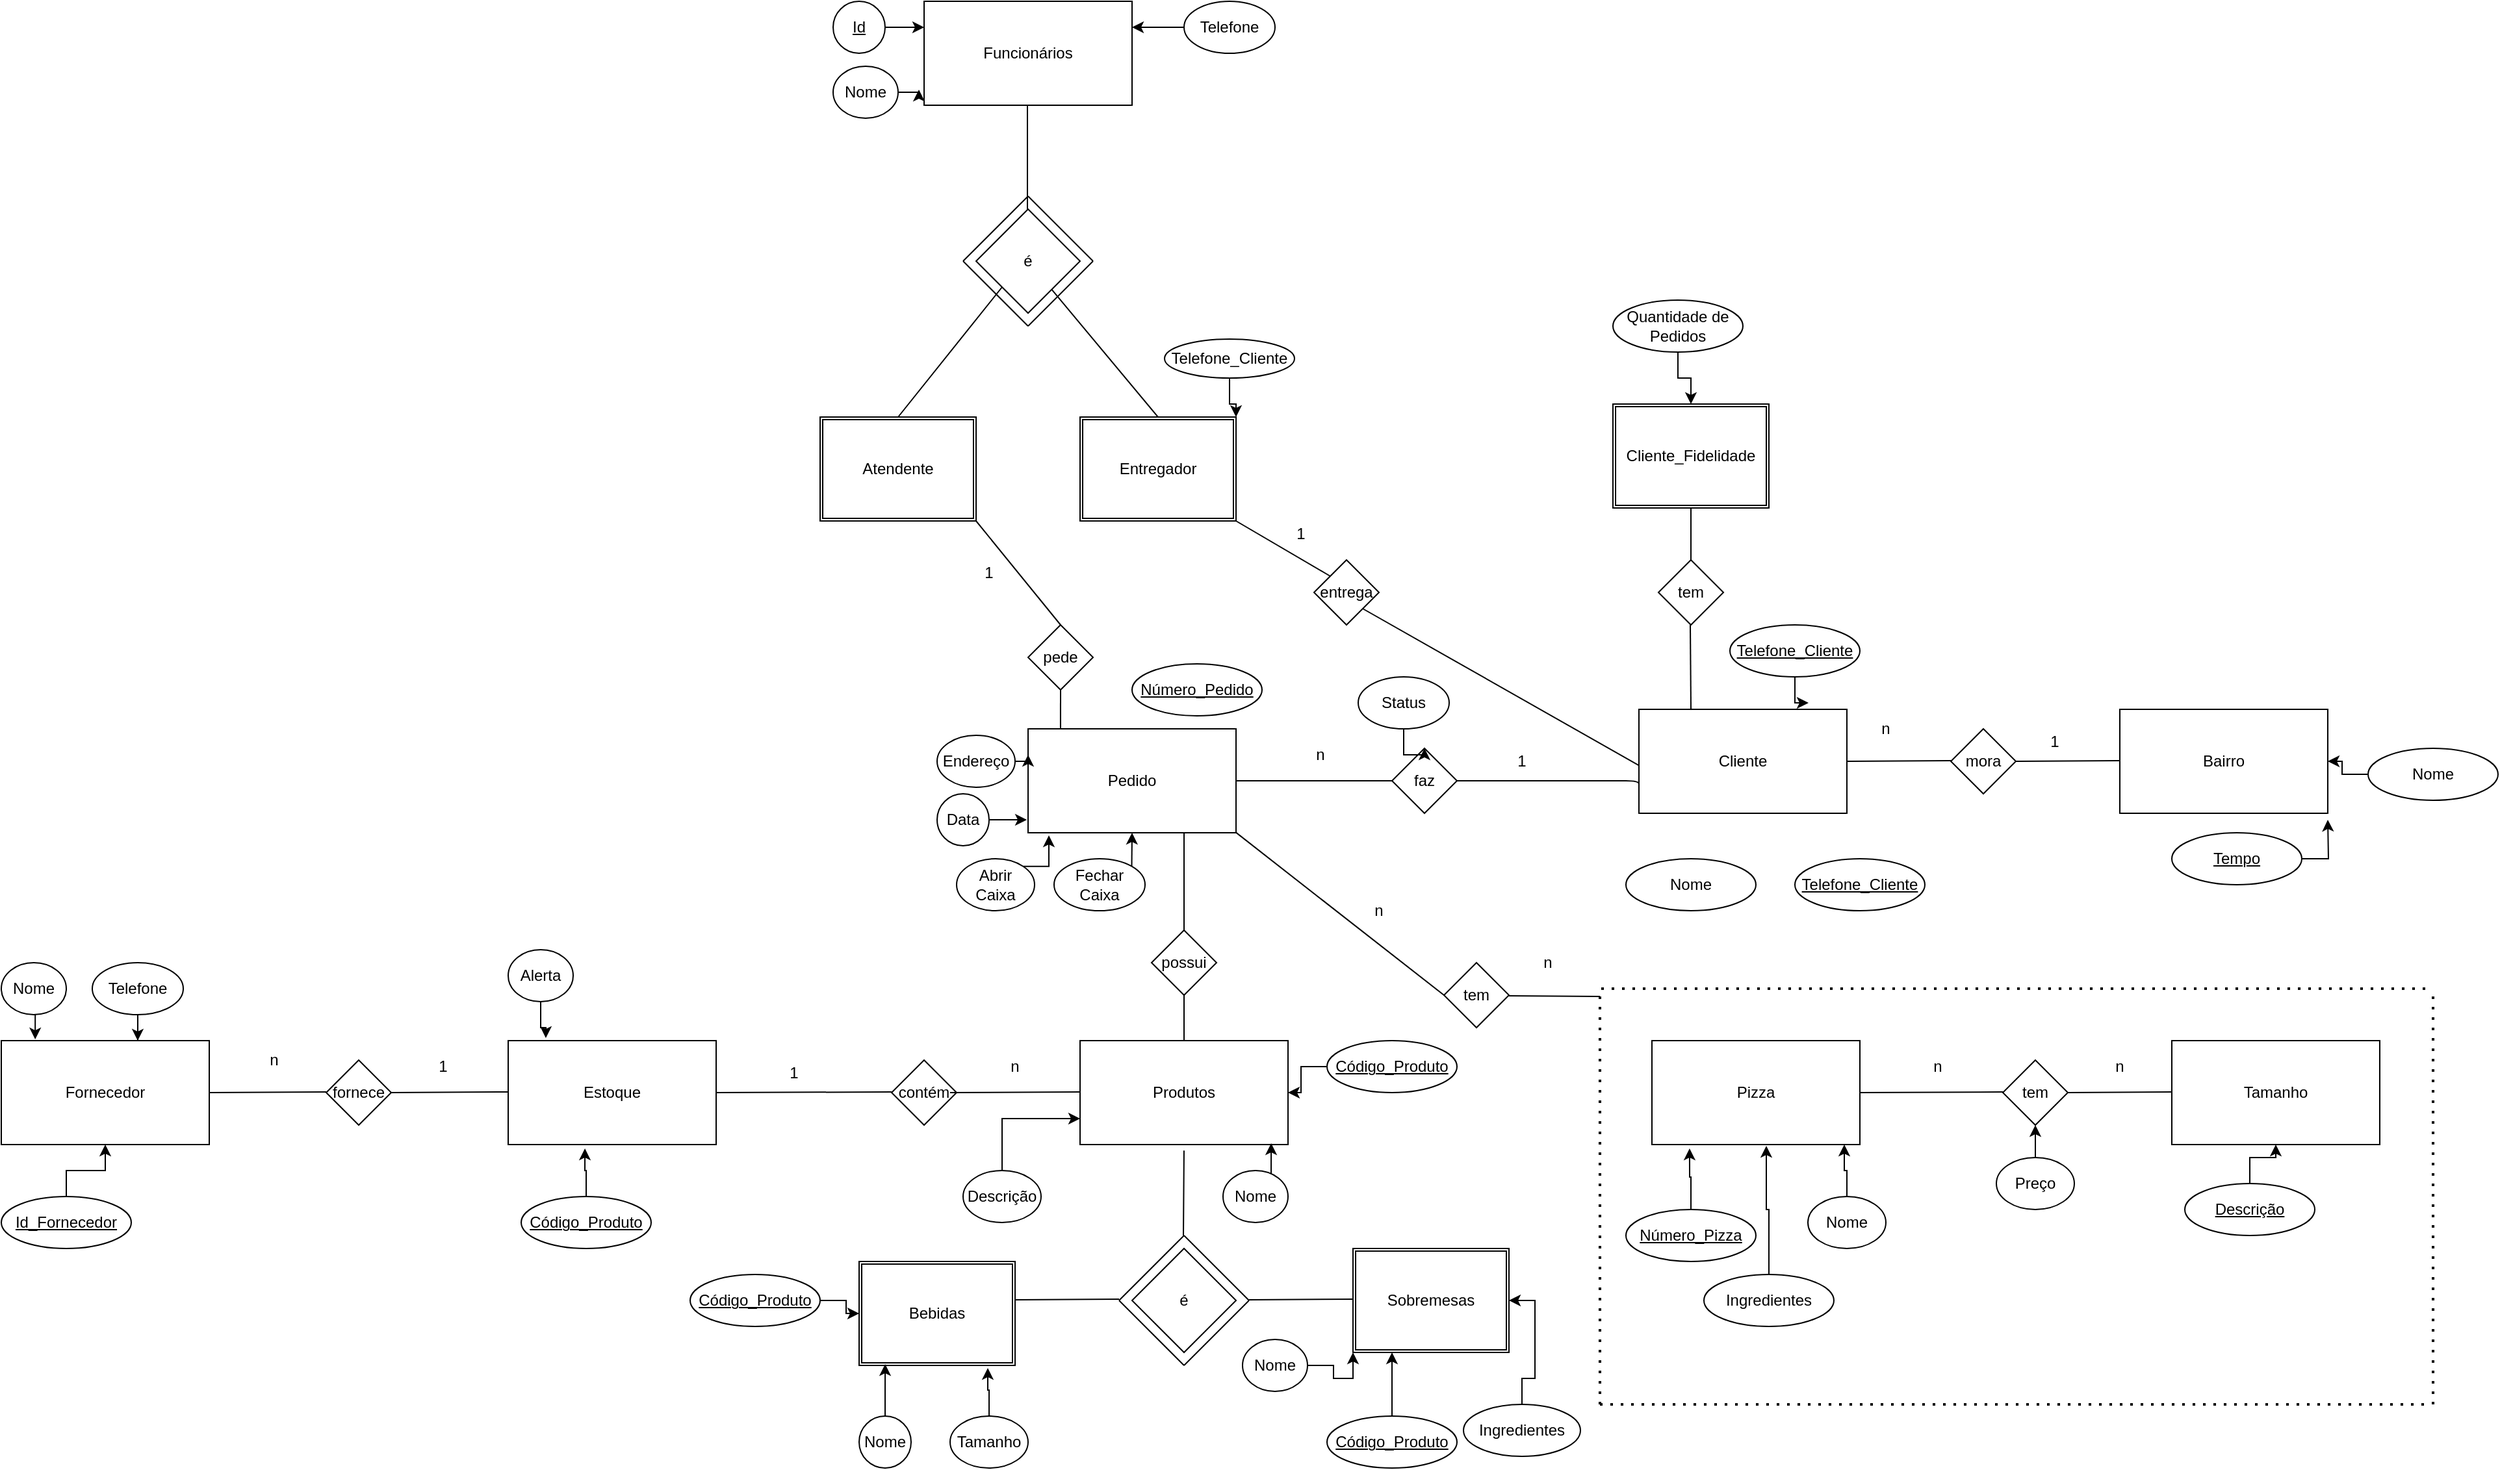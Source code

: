 <mxfile version="14.6.11" type="github">
  <diagram id="Zmj1FCLTnXu52TwQ3R6O" name="Page-1">
    <mxGraphModel dx="2249" dy="791" grid="1" gridSize="10" guides="1" tooltips="1" connect="1" arrows="1" fold="1" page="1" pageScale="1" pageWidth="827" pageHeight="1169" math="0" shadow="0">
      <root>
        <mxCell id="0" />
        <mxCell id="1" parent="0" />
        <mxCell id="ojleg3UiXAgGKh8UfWWG-2" value="Funcionários" style="rounded=0;whiteSpace=wrap;html=1;" parent="1" vertex="1">
          <mxGeometry x="80" y="40" width="160" height="80" as="geometry" />
        </mxCell>
        <mxCell id="KPG-XOJzVi3PqvCxfSUZ-7" value="Atendente" style="shape=ext;double=1;rounded=0;whiteSpace=wrap;html=1;" parent="1" vertex="1">
          <mxGeometry y="360" width="120" height="80" as="geometry" />
        </mxCell>
        <mxCell id="KPG-XOJzVi3PqvCxfSUZ-8" value="Entregador" style="shape=ext;double=1;rounded=0;whiteSpace=wrap;html=1;" parent="1" vertex="1">
          <mxGeometry x="200" y="360" width="120" height="80" as="geometry" />
        </mxCell>
        <mxCell id="KPG-XOJzVi3PqvCxfSUZ-9" value="é" style="rhombus;whiteSpace=wrap;html=1;" parent="1" vertex="1">
          <mxGeometry x="120" y="200" width="80" height="80" as="geometry" />
        </mxCell>
        <mxCell id="KPG-XOJzVi3PqvCxfSUZ-21" value="" style="endArrow=none;html=1;" parent="1" edge="1">
          <mxGeometry width="50" height="50" relative="1" as="geometry">
            <mxPoint x="159.5" y="200" as="sourcePoint" />
            <mxPoint x="159.5" y="120" as="targetPoint" />
          </mxGeometry>
        </mxCell>
        <mxCell id="KPG-XOJzVi3PqvCxfSUZ-23" value="" style="endArrow=none;html=1;entryX=0;entryY=1;entryDx=0;entryDy=0;" parent="1" target="KPG-XOJzVi3PqvCxfSUZ-9" edge="1">
          <mxGeometry width="50" height="50" relative="1" as="geometry">
            <mxPoint x="60" y="360" as="sourcePoint" />
            <mxPoint x="110" y="310" as="targetPoint" />
          </mxGeometry>
        </mxCell>
        <mxCell id="KPG-XOJzVi3PqvCxfSUZ-24" value="" style="endArrow=none;html=1;" parent="1" target="KPG-XOJzVi3PqvCxfSUZ-9" edge="1">
          <mxGeometry width="50" height="50" relative="1" as="geometry">
            <mxPoint x="260" y="360" as="sourcePoint" />
            <mxPoint x="310" y="310" as="targetPoint" />
          </mxGeometry>
        </mxCell>
        <mxCell id="KPG-XOJzVi3PqvCxfSUZ-25" value="" style="endArrow=none;html=1;" parent="1" edge="1">
          <mxGeometry width="50" height="50" relative="1" as="geometry">
            <mxPoint x="160" y="290" as="sourcePoint" />
            <mxPoint x="210" y="240" as="targetPoint" />
          </mxGeometry>
        </mxCell>
        <mxCell id="KPG-XOJzVi3PqvCxfSUZ-27" value="" style="endArrow=none;html=1;" parent="1" edge="1">
          <mxGeometry width="50" height="50" relative="1" as="geometry">
            <mxPoint x="110" y="240" as="sourcePoint" />
            <mxPoint x="160" y="290" as="targetPoint" />
          </mxGeometry>
        </mxCell>
        <mxCell id="KPG-XOJzVi3PqvCxfSUZ-28" value="" style="endArrow=none;html=1;" parent="1" edge="1">
          <mxGeometry width="50" height="50" relative="1" as="geometry">
            <mxPoint x="210" y="240" as="sourcePoint" />
            <mxPoint x="160" y="190" as="targetPoint" />
          </mxGeometry>
        </mxCell>
        <mxCell id="KPG-XOJzVi3PqvCxfSUZ-29" value="" style="endArrow=none;html=1;" parent="1" edge="1">
          <mxGeometry width="50" height="50" relative="1" as="geometry">
            <mxPoint x="110" y="240" as="sourcePoint" />
            <mxPoint x="160" y="190" as="targetPoint" />
          </mxGeometry>
        </mxCell>
        <mxCell id="KPG-XOJzVi3PqvCxfSUZ-33" value="Pedido" style="rounded=0;whiteSpace=wrap;html=1;" parent="1" vertex="1">
          <mxGeometry x="160" y="600" width="160" height="80" as="geometry" />
        </mxCell>
        <mxCell id="KPG-XOJzVi3PqvCxfSUZ-35" value="Cliente" style="rounded=0;whiteSpace=wrap;html=1;" parent="1" vertex="1">
          <mxGeometry x="630" y="585" width="160" height="80" as="geometry" />
        </mxCell>
        <mxCell id="KPG-XOJzVi3PqvCxfSUZ-36" value="Produtos" style="rounded=0;whiteSpace=wrap;html=1;" parent="1" vertex="1">
          <mxGeometry x="200" y="840" width="160" height="80" as="geometry" />
        </mxCell>
        <mxCell id="KPG-XOJzVi3PqvCxfSUZ-37" value="Bairro" style="rounded=0;whiteSpace=wrap;html=1;" parent="1" vertex="1">
          <mxGeometry x="1000" y="585" width="160" height="80" as="geometry" />
        </mxCell>
        <mxCell id="KPG-XOJzVi3PqvCxfSUZ-38" value="&lt;div&gt;Estoque&lt;/div&gt;" style="rounded=0;whiteSpace=wrap;html=1;" parent="1" vertex="1">
          <mxGeometry x="-240" y="840" width="160" height="80" as="geometry" />
        </mxCell>
        <mxCell id="KPG-XOJzVi3PqvCxfSUZ-40" value="Pizza" style="rounded=0;whiteSpace=wrap;html=1;" parent="1" vertex="1">
          <mxGeometry x="640" y="840" width="160" height="80" as="geometry" />
        </mxCell>
        <mxCell id="KPG-XOJzVi3PqvCxfSUZ-41" value="Tamanho" style="rounded=0;whiteSpace=wrap;html=1;" parent="1" vertex="1">
          <mxGeometry x="1040" y="840" width="160" height="80" as="geometry" />
        </mxCell>
        <mxCell id="KPG-XOJzVi3PqvCxfSUZ-203" style="edgeStyle=orthogonalEdgeStyle;rounded=0;orthogonalLoop=1;jettySize=auto;html=1;entryX=0;entryY=1;entryDx=0;entryDy=0;" parent="1" source="KPG-XOJzVi3PqvCxfSUZ-47" target="KPG-XOJzVi3PqvCxfSUZ-57" edge="1">
          <mxGeometry relative="1" as="geometry" />
        </mxCell>
        <mxCell id="KPG-XOJzVi3PqvCxfSUZ-47" value="Nome" style="ellipse;whiteSpace=wrap;html=1;align=center;" parent="1" vertex="1">
          <mxGeometry x="325" y="1070" width="50" height="40" as="geometry" />
        </mxCell>
        <mxCell id="KPG-XOJzVi3PqvCxfSUZ-194" style="edgeStyle=orthogonalEdgeStyle;rounded=0;orthogonalLoop=1;jettySize=auto;html=1;entryX=0.925;entryY=1;entryDx=0;entryDy=0;entryPerimeter=0;" parent="1" source="KPG-XOJzVi3PqvCxfSUZ-49" target="KPG-XOJzVi3PqvCxfSUZ-40" edge="1">
          <mxGeometry relative="1" as="geometry" />
        </mxCell>
        <mxCell id="KPG-XOJzVi3PqvCxfSUZ-49" value="Nome" style="ellipse;whiteSpace=wrap;html=1;align=center;" parent="1" vertex="1">
          <mxGeometry x="760" y="960" width="60" height="40" as="geometry" />
        </mxCell>
        <mxCell id="KPG-XOJzVi3PqvCxfSUZ-198" style="edgeStyle=orthogonalEdgeStyle;rounded=0;orthogonalLoop=1;jettySize=auto;html=1;entryX=0.181;entryY=1.038;entryDx=0;entryDy=0;entryPerimeter=0;" parent="1" source="KPG-XOJzVi3PqvCxfSUZ-52" target="KPG-XOJzVi3PqvCxfSUZ-40" edge="1">
          <mxGeometry relative="1" as="geometry" />
        </mxCell>
        <mxCell id="KPG-XOJzVi3PqvCxfSUZ-52" value="Número_Pizza" style="ellipse;whiteSpace=wrap;html=1;align=center;fontStyle=4;" parent="1" vertex="1">
          <mxGeometry x="620" y="970" width="100" height="40" as="geometry" />
        </mxCell>
        <mxCell id="KPG-XOJzVi3PqvCxfSUZ-53" value="Nome" style="ellipse;whiteSpace=wrap;html=1;align=center;" parent="1" vertex="1">
          <mxGeometry x="620" y="700" width="100" height="40" as="geometry" />
        </mxCell>
        <mxCell id="KPG-XOJzVi3PqvCxfSUZ-54" value="Telefone_Cliente" style="ellipse;whiteSpace=wrap;html=1;align=center;fontStyle=4;" parent="1" vertex="1">
          <mxGeometry x="750" y="700" width="100" height="40" as="geometry" />
        </mxCell>
        <mxCell id="KPG-XOJzVi3PqvCxfSUZ-184" style="edgeStyle=orthogonalEdgeStyle;rounded=0;orthogonalLoop=1;jettySize=auto;html=1;entryX=1;entryY=0;entryDx=0;entryDy=0;" parent="1" source="KPG-XOJzVi3PqvCxfSUZ-55" target="KPG-XOJzVi3PqvCxfSUZ-8" edge="1">
          <mxGeometry relative="1" as="geometry" />
        </mxCell>
        <mxCell id="KPG-XOJzVi3PqvCxfSUZ-55" value="Telefone_Cliente" style="ellipse;whiteSpace=wrap;html=1;align=center;" parent="1" vertex="1">
          <mxGeometry x="265" y="300" width="100" height="30" as="geometry" />
        </mxCell>
        <mxCell id="KPG-XOJzVi3PqvCxfSUZ-56" value="Bebidas" style="shape=ext;double=1;rounded=0;whiteSpace=wrap;html=1;" parent="1" vertex="1">
          <mxGeometry x="30" y="1010" width="120" height="80" as="geometry" />
        </mxCell>
        <mxCell id="KPG-XOJzVi3PqvCxfSUZ-57" value="Sobremesas" style="shape=ext;double=1;rounded=0;whiteSpace=wrap;html=1;" parent="1" vertex="1">
          <mxGeometry x="410" y="1000" width="120" height="80" as="geometry" />
        </mxCell>
        <mxCell id="KPG-XOJzVi3PqvCxfSUZ-188" value="" style="edgeStyle=orthogonalEdgeStyle;rounded=0;orthogonalLoop=1;jettySize=auto;html=1;" parent="1" source="KPG-XOJzVi3PqvCxfSUZ-58" target="KPG-XOJzVi3PqvCxfSUZ-41" edge="1">
          <mxGeometry relative="1" as="geometry" />
        </mxCell>
        <mxCell id="KPG-XOJzVi3PqvCxfSUZ-58" value="Descrição" style="ellipse;whiteSpace=wrap;html=1;align=center;fontStyle=4;" parent="1" vertex="1">
          <mxGeometry x="1050" y="950" width="100" height="40" as="geometry" />
        </mxCell>
        <mxCell id="KPG-XOJzVi3PqvCxfSUZ-60" value="Cliente_Fidelidade" style="shape=ext;double=1;rounded=0;whiteSpace=wrap;html=1;" parent="1" vertex="1">
          <mxGeometry x="610" y="350" width="120" height="80" as="geometry" />
        </mxCell>
        <mxCell id="KPG-XOJzVi3PqvCxfSUZ-185" style="edgeStyle=orthogonalEdgeStyle;rounded=0;orthogonalLoop=1;jettySize=auto;html=1;" parent="1" source="KPG-XOJzVi3PqvCxfSUZ-61" edge="1">
          <mxGeometry relative="1" as="geometry">
            <mxPoint x="760" y="580" as="targetPoint" />
          </mxGeometry>
        </mxCell>
        <mxCell id="KPG-XOJzVi3PqvCxfSUZ-61" value="Telefone_Cliente" style="ellipse;whiteSpace=wrap;html=1;align=center;fontStyle=4;" parent="1" vertex="1">
          <mxGeometry x="700" y="520" width="100" height="40" as="geometry" />
        </mxCell>
        <mxCell id="KPG-XOJzVi3PqvCxfSUZ-182" value="" style="edgeStyle=orthogonalEdgeStyle;rounded=0;orthogonalLoop=1;jettySize=auto;html=1;" parent="1" source="KPG-XOJzVi3PqvCxfSUZ-62" target="KPG-XOJzVi3PqvCxfSUZ-60" edge="1">
          <mxGeometry relative="1" as="geometry" />
        </mxCell>
        <mxCell id="KPG-XOJzVi3PqvCxfSUZ-62" value="Quantidade de Pedidos" style="ellipse;whiteSpace=wrap;html=1;align=center;" parent="1" vertex="1">
          <mxGeometry x="610" y="270" width="100" height="40" as="geometry" />
        </mxCell>
        <mxCell id="KPG-XOJzVi3PqvCxfSUZ-205" style="edgeStyle=orthogonalEdgeStyle;rounded=0;orthogonalLoop=1;jettySize=auto;html=1;entryX=0.167;entryY=0.988;entryDx=0;entryDy=0;entryPerimeter=0;" parent="1" source="KPG-XOJzVi3PqvCxfSUZ-64" target="KPG-XOJzVi3PqvCxfSUZ-56" edge="1">
          <mxGeometry relative="1" as="geometry" />
        </mxCell>
        <mxCell id="KPG-XOJzVi3PqvCxfSUZ-64" value="Nome" style="ellipse;whiteSpace=wrap;html=1;align=center;" parent="1" vertex="1">
          <mxGeometry x="30" y="1129" width="40" height="40" as="geometry" />
        </mxCell>
        <mxCell id="CF_QVuXvldoDAZXPr2X7-2" value="" style="edgeStyle=orthogonalEdgeStyle;rounded=0;orthogonalLoop=1;jettySize=auto;html=1;" parent="1" source="KPG-XOJzVi3PqvCxfSUZ-66" target="KPG-XOJzVi3PqvCxfSUZ-36" edge="1">
          <mxGeometry relative="1" as="geometry" />
        </mxCell>
        <mxCell id="KPG-XOJzVi3PqvCxfSUZ-66" value="Código_Produto" style="ellipse;whiteSpace=wrap;html=1;align=center;fontStyle=4;" parent="1" vertex="1">
          <mxGeometry x="390" y="840" width="100" height="40" as="geometry" />
        </mxCell>
        <mxCell id="KPG-XOJzVi3PqvCxfSUZ-207" style="edgeStyle=orthogonalEdgeStyle;rounded=0;orthogonalLoop=1;jettySize=auto;html=1;entryX=0.369;entryY=1.038;entryDx=0;entryDy=0;entryPerimeter=0;" parent="1" source="KPG-XOJzVi3PqvCxfSUZ-67" target="KPG-XOJzVi3PqvCxfSUZ-38" edge="1">
          <mxGeometry relative="1" as="geometry" />
        </mxCell>
        <mxCell id="KPG-XOJzVi3PqvCxfSUZ-67" value="Código_Produto" style="ellipse;whiteSpace=wrap;html=1;align=center;fontStyle=4;" parent="1" vertex="1">
          <mxGeometry x="-230" y="960" width="100" height="40" as="geometry" />
        </mxCell>
        <mxCell id="KPG-XOJzVi3PqvCxfSUZ-204" value="" style="edgeStyle=orthogonalEdgeStyle;rounded=0;orthogonalLoop=1;jettySize=auto;html=1;" parent="1" source="KPG-XOJzVi3PqvCxfSUZ-69" target="KPG-XOJzVi3PqvCxfSUZ-56" edge="1">
          <mxGeometry relative="1" as="geometry" />
        </mxCell>
        <mxCell id="KPG-XOJzVi3PqvCxfSUZ-69" value="Código_Produto" style="ellipse;whiteSpace=wrap;html=1;align=center;fontStyle=4;" parent="1" vertex="1">
          <mxGeometry x="-100" y="1020" width="100" height="40" as="geometry" />
        </mxCell>
        <mxCell id="KPG-XOJzVi3PqvCxfSUZ-202" style="edgeStyle=orthogonalEdgeStyle;rounded=0;orthogonalLoop=1;jettySize=auto;html=1;entryX=0.25;entryY=1;entryDx=0;entryDy=0;" parent="1" source="KPG-XOJzVi3PqvCxfSUZ-70" target="KPG-XOJzVi3PqvCxfSUZ-57" edge="1">
          <mxGeometry relative="1" as="geometry" />
        </mxCell>
        <mxCell id="KPG-XOJzVi3PqvCxfSUZ-70" value="Código_Produto" style="ellipse;whiteSpace=wrap;html=1;align=center;fontStyle=4;" parent="1" vertex="1">
          <mxGeometry x="390" y="1129" width="100" height="40" as="geometry" />
        </mxCell>
        <mxCell id="KPG-XOJzVi3PqvCxfSUZ-201" style="edgeStyle=orthogonalEdgeStyle;rounded=0;orthogonalLoop=1;jettySize=auto;html=1;entryX=1;entryY=0.5;entryDx=0;entryDy=0;" parent="1" source="KPG-XOJzVi3PqvCxfSUZ-71" target="KPG-XOJzVi3PqvCxfSUZ-57" edge="1">
          <mxGeometry relative="1" as="geometry" />
        </mxCell>
        <mxCell id="KPG-XOJzVi3PqvCxfSUZ-71" value="Ingredientes" style="ellipse;whiteSpace=wrap;html=1;align=center;" parent="1" vertex="1">
          <mxGeometry x="495" y="1120" width="90" height="40" as="geometry" />
        </mxCell>
        <mxCell id="KPG-XOJzVi3PqvCxfSUZ-196" style="edgeStyle=orthogonalEdgeStyle;rounded=0;orthogonalLoop=1;jettySize=auto;html=1;entryX=0.55;entryY=1.013;entryDx=0;entryDy=0;entryPerimeter=0;" parent="1" source="KPG-XOJzVi3PqvCxfSUZ-72" target="KPG-XOJzVi3PqvCxfSUZ-40" edge="1">
          <mxGeometry relative="1" as="geometry" />
        </mxCell>
        <mxCell id="KPG-XOJzVi3PqvCxfSUZ-72" value="Ingredientes" style="ellipse;whiteSpace=wrap;html=1;align=center;" parent="1" vertex="1">
          <mxGeometry x="680" y="1020" width="100" height="40" as="geometry" />
        </mxCell>
        <mxCell id="KPG-XOJzVi3PqvCxfSUZ-73" value="Número_Pedido" style="ellipse;whiteSpace=wrap;html=1;align=center;fontStyle=4;" parent="1" vertex="1">
          <mxGeometry x="240" y="550" width="100" height="40" as="geometry" />
        </mxCell>
        <mxCell id="KPG-XOJzVi3PqvCxfSUZ-75" value="tem" style="rhombus;whiteSpace=wrap;html=1;" parent="1" vertex="1">
          <mxGeometry x="910" y="855" width="50" height="50" as="geometry" />
        </mxCell>
        <mxCell id="KPG-XOJzVi3PqvCxfSUZ-76" value="mora" style="rhombus;whiteSpace=wrap;html=1;" parent="1" vertex="1">
          <mxGeometry x="870" y="600" width="50" height="50" as="geometry" />
        </mxCell>
        <mxCell id="KPG-XOJzVi3PqvCxfSUZ-77" value="entrega" style="rhombus;whiteSpace=wrap;html=1;" parent="1" vertex="1">
          <mxGeometry x="380" y="470" width="50" height="50" as="geometry" />
        </mxCell>
        <mxCell id="KPG-XOJzVi3PqvCxfSUZ-187" value="" style="edgeStyle=orthogonalEdgeStyle;rounded=0;orthogonalLoop=1;jettySize=auto;html=1;" parent="1" source="KPG-XOJzVi3PqvCxfSUZ-78" target="KPG-XOJzVi3PqvCxfSUZ-37" edge="1">
          <mxGeometry relative="1" as="geometry" />
        </mxCell>
        <mxCell id="KPG-XOJzVi3PqvCxfSUZ-78" value="Nome" style="ellipse;whiteSpace=wrap;html=1;align=center;" parent="1" vertex="1">
          <mxGeometry x="1191" y="615" width="100" height="40" as="geometry" />
        </mxCell>
        <mxCell id="KPG-XOJzVi3PqvCxfSUZ-186" style="edgeStyle=orthogonalEdgeStyle;rounded=0;orthogonalLoop=1;jettySize=auto;html=1;" parent="1" source="KPG-XOJzVi3PqvCxfSUZ-79" edge="1">
          <mxGeometry relative="1" as="geometry">
            <mxPoint x="1160" y="670" as="targetPoint" />
          </mxGeometry>
        </mxCell>
        <mxCell id="KPG-XOJzVi3PqvCxfSUZ-79" value="Tempo" style="ellipse;whiteSpace=wrap;html=1;align=center;fontStyle=4;" parent="1" vertex="1">
          <mxGeometry x="1040" y="680" width="100" height="40" as="geometry" />
        </mxCell>
        <mxCell id="KPG-XOJzVi3PqvCxfSUZ-171" style="edgeStyle=orthogonalEdgeStyle;rounded=0;orthogonalLoop=1;jettySize=auto;html=1;exitX=1;exitY=0;exitDx=0;exitDy=0;entryX=0.1;entryY=1.025;entryDx=0;entryDy=0;entryPerimeter=0;" parent="1" source="KPG-XOJzVi3PqvCxfSUZ-80" target="KPG-XOJzVi3PqvCxfSUZ-33" edge="1">
          <mxGeometry relative="1" as="geometry" />
        </mxCell>
        <mxCell id="KPG-XOJzVi3PqvCxfSUZ-80" value="Abrir Caixa" style="ellipse;whiteSpace=wrap;html=1;align=center;" parent="1" vertex="1">
          <mxGeometry x="105" y="700" width="60" height="40" as="geometry" />
        </mxCell>
        <mxCell id="KPG-XOJzVi3PqvCxfSUZ-170" style="edgeStyle=orthogonalEdgeStyle;rounded=0;orthogonalLoop=1;jettySize=auto;html=1;exitX=1;exitY=0;exitDx=0;exitDy=0;entryX=0.5;entryY=1;entryDx=0;entryDy=0;" parent="1" source="KPG-XOJzVi3PqvCxfSUZ-81" target="KPG-XOJzVi3PqvCxfSUZ-33" edge="1">
          <mxGeometry relative="1" as="geometry" />
        </mxCell>
        <mxCell id="KPG-XOJzVi3PqvCxfSUZ-81" value="Fechar Caixa" style="ellipse;whiteSpace=wrap;html=1;align=center;" parent="1" vertex="1">
          <mxGeometry x="180" y="700" width="70" height="40" as="geometry" />
        </mxCell>
        <mxCell id="KPG-XOJzVi3PqvCxfSUZ-173" style="edgeStyle=orthogonalEdgeStyle;rounded=0;orthogonalLoop=1;jettySize=auto;html=1;exitX=1;exitY=0.5;exitDx=0;exitDy=0;entryX=0;entryY=0.25;entryDx=0;entryDy=0;" parent="1" source="KPG-XOJzVi3PqvCxfSUZ-82" target="KPG-XOJzVi3PqvCxfSUZ-33" edge="1">
          <mxGeometry relative="1" as="geometry" />
        </mxCell>
        <mxCell id="KPG-XOJzVi3PqvCxfSUZ-82" value="Endereço" style="ellipse;whiteSpace=wrap;html=1;align=center;" parent="1" vertex="1">
          <mxGeometry x="90" y="605" width="60" height="40" as="geometry" />
        </mxCell>
        <mxCell id="KPG-XOJzVi3PqvCxfSUZ-172" style="edgeStyle=orthogonalEdgeStyle;rounded=0;orthogonalLoop=1;jettySize=auto;html=1;exitX=1;exitY=0.5;exitDx=0;exitDy=0;entryX=-0.006;entryY=0.875;entryDx=0;entryDy=0;entryPerimeter=0;" parent="1" source="KPG-XOJzVi3PqvCxfSUZ-83" target="KPG-XOJzVi3PqvCxfSUZ-33" edge="1">
          <mxGeometry relative="1" as="geometry" />
        </mxCell>
        <mxCell id="KPG-XOJzVi3PqvCxfSUZ-83" value="Data" style="ellipse;whiteSpace=wrap;html=1;align=center;" parent="1" vertex="1">
          <mxGeometry x="90" y="650" width="40" height="40" as="geometry" />
        </mxCell>
        <mxCell id="KPG-XOJzVi3PqvCxfSUZ-84" value="" style="endArrow=none;dashed=1;html=1;dashPattern=1 3;strokeWidth=2;" parent="1" edge="1">
          <mxGeometry width="50" height="50" relative="1" as="geometry">
            <mxPoint x="600" y="1120" as="sourcePoint" />
            <mxPoint x="600" y="800" as="targetPoint" />
          </mxGeometry>
        </mxCell>
        <mxCell id="KPG-XOJzVi3PqvCxfSUZ-85" value="" style="endArrow=none;dashed=1;html=1;dashPattern=1 3;strokeWidth=2;" parent="1" edge="1">
          <mxGeometry width="50" height="50" relative="1" as="geometry">
            <mxPoint x="600" y="1120" as="sourcePoint" />
            <mxPoint x="1240" y="1120" as="targetPoint" />
          </mxGeometry>
        </mxCell>
        <mxCell id="KPG-XOJzVi3PqvCxfSUZ-86" value="" style="endArrow=none;dashed=1;html=1;dashPattern=1 3;strokeWidth=2;" parent="1" edge="1">
          <mxGeometry width="50" height="50" relative="1" as="geometry">
            <mxPoint x="1241" y="1120" as="sourcePoint" />
            <mxPoint x="1241" y="800" as="targetPoint" />
          </mxGeometry>
        </mxCell>
        <mxCell id="KPG-XOJzVi3PqvCxfSUZ-88" value="" style="endArrow=none;dashed=1;html=1;dashPattern=1 3;strokeWidth=2;" parent="1" edge="1">
          <mxGeometry width="50" height="50" relative="1" as="geometry">
            <mxPoint x="601" y="800" as="sourcePoint" />
            <mxPoint x="1241" y="800" as="targetPoint" />
          </mxGeometry>
        </mxCell>
        <mxCell id="KPG-XOJzVi3PqvCxfSUZ-189" value="" style="edgeStyle=orthogonalEdgeStyle;rounded=0;orthogonalLoop=1;jettySize=auto;html=1;" parent="1" source="KPG-XOJzVi3PqvCxfSUZ-89" target="KPG-XOJzVi3PqvCxfSUZ-75" edge="1">
          <mxGeometry relative="1" as="geometry" />
        </mxCell>
        <mxCell id="KPG-XOJzVi3PqvCxfSUZ-89" value="Preço" style="ellipse;whiteSpace=wrap;html=1;align=center;" parent="1" vertex="1">
          <mxGeometry x="905" y="930" width="60" height="40" as="geometry" />
        </mxCell>
        <mxCell id="KPG-XOJzVi3PqvCxfSUZ-90" value="Fornecedor" style="rounded=0;whiteSpace=wrap;html=1;" parent="1" vertex="1">
          <mxGeometry x="-630" y="840" width="160" height="80" as="geometry" />
        </mxCell>
        <mxCell id="KPG-XOJzVi3PqvCxfSUZ-208" value="" style="edgeStyle=orthogonalEdgeStyle;rounded=0;orthogonalLoop=1;jettySize=auto;html=1;" parent="1" source="KPG-XOJzVi3PqvCxfSUZ-91" target="KPG-XOJzVi3PqvCxfSUZ-90" edge="1">
          <mxGeometry relative="1" as="geometry" />
        </mxCell>
        <mxCell id="KPG-XOJzVi3PqvCxfSUZ-91" value="Id_Fornecedor" style="ellipse;whiteSpace=wrap;html=1;align=center;fontStyle=4;" parent="1" vertex="1">
          <mxGeometry x="-630" y="960" width="100" height="40" as="geometry" />
        </mxCell>
        <mxCell id="KPG-XOJzVi3PqvCxfSUZ-209" style="edgeStyle=orthogonalEdgeStyle;rounded=0;orthogonalLoop=1;jettySize=auto;html=1;exitX=0.5;exitY=1;exitDx=0;exitDy=0;entryX=0.163;entryY=-0.012;entryDx=0;entryDy=0;entryPerimeter=0;" parent="1" source="KPG-XOJzVi3PqvCxfSUZ-92" target="KPG-XOJzVi3PqvCxfSUZ-90" edge="1">
          <mxGeometry relative="1" as="geometry" />
        </mxCell>
        <mxCell id="KPG-XOJzVi3PqvCxfSUZ-92" value="Nome" style="ellipse;whiteSpace=wrap;html=1;align=center;" parent="1" vertex="1">
          <mxGeometry x="-630" y="780" width="50" height="40" as="geometry" />
        </mxCell>
        <mxCell id="KPG-XOJzVi3PqvCxfSUZ-94" value="" style="endArrow=none;html=1;entryX=1;entryY=1;entryDx=0;entryDy=0;" parent="1" target="KPG-XOJzVi3PqvCxfSUZ-77" edge="1">
          <mxGeometry width="50" height="50" relative="1" as="geometry">
            <mxPoint x="630" y="628.18" as="sourcePoint" />
            <mxPoint x="548.182" y="529.998" as="targetPoint" />
          </mxGeometry>
        </mxCell>
        <mxCell id="KPG-XOJzVi3PqvCxfSUZ-95" value="" style="endArrow=none;html=1;entryX=1;entryY=1;entryDx=0;entryDy=0;exitX=0;exitY=0;exitDx=0;exitDy=0;" parent="1" source="KPG-XOJzVi3PqvCxfSUZ-77" edge="1">
          <mxGeometry width="50" height="50" relative="1" as="geometry">
            <mxPoint x="450" y="515.68" as="sourcePoint" />
            <mxPoint x="320" y="440.0" as="targetPoint" />
          </mxGeometry>
        </mxCell>
        <mxCell id="KPG-XOJzVi3PqvCxfSUZ-97" value="faz" style="rhombus;whiteSpace=wrap;html=1;" parent="1" vertex="1">
          <mxGeometry x="440" y="615" width="50" height="50" as="geometry" />
        </mxCell>
        <mxCell id="KPG-XOJzVi3PqvCxfSUZ-98" value="" style="endArrow=none;html=1;entryX=1;entryY=0.5;entryDx=0;entryDy=0;exitX=0;exitY=0.75;exitDx=0;exitDy=0;" parent="1" source="KPG-XOJzVi3PqvCxfSUZ-35" target="KPG-XOJzVi3PqvCxfSUZ-97" edge="1">
          <mxGeometry width="50" height="50" relative="1" as="geometry">
            <mxPoint x="572.5" y="675" as="sourcePoint" />
            <mxPoint x="500" y="632.5" as="targetPoint" />
            <Array as="points">
              <mxPoint x="630" y="640" />
            </Array>
          </mxGeometry>
        </mxCell>
        <mxCell id="KPG-XOJzVi3PqvCxfSUZ-99" value="" style="endArrow=none;html=1;entryX=1;entryY=0.5;entryDx=0;entryDy=0;exitX=0;exitY=0.5;exitDx=0;exitDy=0;" parent="1" source="KPG-XOJzVi3PqvCxfSUZ-97" target="KPG-XOJzVi3PqvCxfSUZ-33" edge="1">
          <mxGeometry width="50" height="50" relative="1" as="geometry">
            <mxPoint x="402.5" y="682.5" as="sourcePoint" />
            <mxPoint x="330" y="640" as="targetPoint" />
            <Array as="points">
              <mxPoint x="440" y="640" />
            </Array>
          </mxGeometry>
        </mxCell>
        <mxCell id="KPG-XOJzVi3PqvCxfSUZ-100" value="pede" style="rhombus;whiteSpace=wrap;html=1;" parent="1" vertex="1">
          <mxGeometry x="160" y="520" width="50" height="50" as="geometry" />
        </mxCell>
        <mxCell id="KPG-XOJzVi3PqvCxfSUZ-103" value="" style="endArrow=none;html=1;exitX=0.5;exitY=0;exitDx=0;exitDy=0;" parent="1" source="KPG-XOJzVi3PqvCxfSUZ-100" edge="1">
          <mxGeometry width="50" height="50" relative="1" as="geometry">
            <mxPoint x="70" y="490" as="sourcePoint" />
            <mxPoint x="120" y="440" as="targetPoint" />
          </mxGeometry>
        </mxCell>
        <mxCell id="KPG-XOJzVi3PqvCxfSUZ-104" value="" style="endArrow=none;html=1;exitX=0.156;exitY=0;exitDx=0;exitDy=0;exitPerimeter=0;" parent="1" source="KPG-XOJzVi3PqvCxfSUZ-33" edge="1">
          <mxGeometry width="50" height="50" relative="1" as="geometry">
            <mxPoint x="250" y="650" as="sourcePoint" />
            <mxPoint x="185" y="570" as="targetPoint" />
          </mxGeometry>
        </mxCell>
        <mxCell id="KPG-XOJzVi3PqvCxfSUZ-105" value="" style="endArrow=none;html=1;exitX=0;exitY=0.5;exitDx=0;exitDy=0;" parent="1" edge="1">
          <mxGeometry width="50" height="50" relative="1" as="geometry">
            <mxPoint x="870" y="624.5" as="sourcePoint" />
            <mxPoint x="790" y="625" as="targetPoint" />
            <Array as="points">
              <mxPoint x="870" y="624.5" />
            </Array>
          </mxGeometry>
        </mxCell>
        <mxCell id="KPG-XOJzVi3PqvCxfSUZ-106" value="" style="endArrow=none;html=1;exitX=0;exitY=0.5;exitDx=0;exitDy=0;" parent="1" edge="1">
          <mxGeometry width="50" height="50" relative="1" as="geometry">
            <mxPoint x="1000" y="624.5" as="sourcePoint" />
            <mxPoint x="920" y="625" as="targetPoint" />
            <Array as="points">
              <mxPoint x="1000" y="624.5" />
            </Array>
          </mxGeometry>
        </mxCell>
        <mxCell id="KPG-XOJzVi3PqvCxfSUZ-107" value="" style="endArrow=none;html=1;exitX=0;exitY=0.5;exitDx=0;exitDy=0;entryX=1;entryY=0.5;entryDx=0;entryDy=0;" parent="1" target="KPG-XOJzVi3PqvCxfSUZ-40" edge="1">
          <mxGeometry width="50" height="50" relative="1" as="geometry">
            <mxPoint x="910" y="879.5" as="sourcePoint" />
            <mxPoint x="830" y="880" as="targetPoint" />
            <Array as="points">
              <mxPoint x="910" y="879.5" />
            </Array>
          </mxGeometry>
        </mxCell>
        <mxCell id="KPG-XOJzVi3PqvCxfSUZ-108" value="" style="endArrow=none;html=1;exitX=0;exitY=0.5;exitDx=0;exitDy=0;" parent="1" edge="1">
          <mxGeometry width="50" height="50" relative="1" as="geometry">
            <mxPoint x="1040" y="879.5" as="sourcePoint" />
            <mxPoint x="960" y="880" as="targetPoint" />
            <Array as="points">
              <mxPoint x="1040" y="879.5" />
            </Array>
          </mxGeometry>
        </mxCell>
        <mxCell id="KPG-XOJzVi3PqvCxfSUZ-109" value="tem" style="rhombus;whiteSpace=wrap;html=1;" parent="1" vertex="1">
          <mxGeometry x="480" y="780" width="50" height="50" as="geometry" />
        </mxCell>
        <mxCell id="KPG-XOJzVi3PqvCxfSUZ-113" value="" style="endArrow=none;html=1;entryX=1;entryY=1;entryDx=0;entryDy=0;exitX=0;exitY=0.5;exitDx=0;exitDy=0;" parent="1" source="KPG-XOJzVi3PqvCxfSUZ-109" edge="1">
          <mxGeometry width="50" height="50" relative="1" as="geometry">
            <mxPoint x="450" y="780" as="sourcePoint" />
            <mxPoint x="320" y="679.83" as="targetPoint" />
          </mxGeometry>
        </mxCell>
        <mxCell id="KPG-XOJzVi3PqvCxfSUZ-115" value="" style="endArrow=none;html=1;" parent="1" edge="1">
          <mxGeometry width="50" height="50" relative="1" as="geometry">
            <mxPoint x="600" y="806" as="sourcePoint" />
            <mxPoint x="530" y="805.5" as="targetPoint" />
            <Array as="points" />
          </mxGeometry>
        </mxCell>
        <mxCell id="KPG-XOJzVi3PqvCxfSUZ-116" value="é" style="rhombus;whiteSpace=wrap;html=1;" parent="1" vertex="1">
          <mxGeometry x="240" y="1000" width="80" height="80" as="geometry" />
        </mxCell>
        <mxCell id="KPG-XOJzVi3PqvCxfSUZ-117" value="" style="endArrow=none;html=1;" parent="1" edge="1">
          <mxGeometry width="50" height="50" relative="1" as="geometry">
            <mxPoint x="280" y="1090" as="sourcePoint" />
            <mxPoint x="230" y="1040" as="targetPoint" />
          </mxGeometry>
        </mxCell>
        <mxCell id="KPG-XOJzVi3PqvCxfSUZ-118" value="" style="endArrow=none;html=1;" parent="1" edge="1">
          <mxGeometry width="50" height="50" relative="1" as="geometry">
            <mxPoint x="330" y="1040" as="sourcePoint" />
            <mxPoint x="280" y="990" as="targetPoint" />
          </mxGeometry>
        </mxCell>
        <mxCell id="KPG-XOJzVi3PqvCxfSUZ-119" value="" style="endArrow=none;html=1;" parent="1" edge="1">
          <mxGeometry width="50" height="50" relative="1" as="geometry">
            <mxPoint x="330" y="1040" as="sourcePoint" />
            <mxPoint x="280" y="1090" as="targetPoint" />
          </mxGeometry>
        </mxCell>
        <mxCell id="KPG-XOJzVi3PqvCxfSUZ-120" value="" style="endArrow=none;html=1;" parent="1" edge="1">
          <mxGeometry width="50" height="50" relative="1" as="geometry">
            <mxPoint x="280" y="990" as="sourcePoint" />
            <mxPoint x="230" y="1040" as="targetPoint" />
          </mxGeometry>
        </mxCell>
        <mxCell id="KPG-XOJzVi3PqvCxfSUZ-121" value="" style="endArrow=none;html=1;exitX=0;exitY=0.5;exitDx=0;exitDy=0;" parent="1" edge="1">
          <mxGeometry width="50" height="50" relative="1" as="geometry">
            <mxPoint x="230" y="1039" as="sourcePoint" />
            <mxPoint x="150" y="1039.5" as="targetPoint" />
            <Array as="points">
              <mxPoint x="230" y="1039" />
            </Array>
          </mxGeometry>
        </mxCell>
        <mxCell id="KPG-XOJzVi3PqvCxfSUZ-122" value="" style="endArrow=none;html=1;exitX=0;exitY=0.5;exitDx=0;exitDy=0;" parent="1" edge="1">
          <mxGeometry width="50" height="50" relative="1" as="geometry">
            <mxPoint x="410" y="1039" as="sourcePoint" />
            <mxPoint x="330" y="1039.5" as="targetPoint" />
            <Array as="points">
              <mxPoint x="410" y="1039" />
            </Array>
          </mxGeometry>
        </mxCell>
        <mxCell id="KPG-XOJzVi3PqvCxfSUZ-206" style="edgeStyle=orthogonalEdgeStyle;rounded=0;orthogonalLoop=1;jettySize=auto;html=1;entryX=0.825;entryY=1.025;entryDx=0;entryDy=0;entryPerimeter=0;" parent="1" source="KPG-XOJzVi3PqvCxfSUZ-123" target="KPG-XOJzVi3PqvCxfSUZ-56" edge="1">
          <mxGeometry relative="1" as="geometry" />
        </mxCell>
        <mxCell id="KPG-XOJzVi3PqvCxfSUZ-123" value="Tamanho" style="ellipse;whiteSpace=wrap;html=1;align=center;" parent="1" vertex="1">
          <mxGeometry x="100" y="1129" width="60" height="40" as="geometry" />
        </mxCell>
        <mxCell id="KPG-XOJzVi3PqvCxfSUZ-133" value="fornece" style="rhombus;whiteSpace=wrap;html=1;" parent="1" vertex="1">
          <mxGeometry x="-380" y="855" width="50" height="50" as="geometry" />
        </mxCell>
        <mxCell id="KPG-XOJzVi3PqvCxfSUZ-135" value="" style="endArrow=none;html=1;exitX=0;exitY=0.5;exitDx=0;exitDy=0;entryX=1;entryY=0.5;entryDx=0;entryDy=0;" parent="1" edge="1">
          <mxGeometry width="50" height="50" relative="1" as="geometry">
            <mxPoint x="-240" y="879.5" as="sourcePoint" />
            <mxPoint x="-330" y="880" as="targetPoint" />
            <Array as="points">
              <mxPoint x="-240" y="879.5" />
            </Array>
          </mxGeometry>
        </mxCell>
        <mxCell id="KPG-XOJzVi3PqvCxfSUZ-211" style="edgeStyle=orthogonalEdgeStyle;rounded=0;orthogonalLoop=1;jettySize=auto;html=1;entryX=0.656;entryY=0;entryDx=0;entryDy=0;entryPerimeter=0;" parent="1" source="KPG-XOJzVi3PqvCxfSUZ-136" target="KPG-XOJzVi3PqvCxfSUZ-90" edge="1">
          <mxGeometry relative="1" as="geometry" />
        </mxCell>
        <mxCell id="KPG-XOJzVi3PqvCxfSUZ-136" value="Telefone" style="ellipse;whiteSpace=wrap;html=1;align=center;" parent="1" vertex="1">
          <mxGeometry x="-560" y="780" width="70" height="40" as="geometry" />
        </mxCell>
        <mxCell id="KPG-XOJzVi3PqvCxfSUZ-139" value="" style="endArrow=none;html=1;" parent="1" edge="1">
          <mxGeometry width="50" height="50" relative="1" as="geometry">
            <mxPoint x="279.5" y="990" as="sourcePoint" />
            <mxPoint x="279.5" y="989.5" as="targetPoint" />
            <Array as="points">
              <mxPoint x="280" y="920" />
            </Array>
          </mxGeometry>
        </mxCell>
        <mxCell id="KPG-XOJzVi3PqvCxfSUZ-140" value="" style="endArrow=none;html=1;exitX=0;exitY=0.5;exitDx=0;exitDy=0;entryX=1;entryY=0.5;entryDx=0;entryDy=0;" parent="1" edge="1">
          <mxGeometry width="50" height="50" relative="1" as="geometry">
            <mxPoint x="-380" y="879.5" as="sourcePoint" />
            <mxPoint x="-470" y="880" as="targetPoint" />
            <Array as="points">
              <mxPoint x="-380" y="879.5" />
            </Array>
          </mxGeometry>
        </mxCell>
        <mxCell id="KPG-XOJzVi3PqvCxfSUZ-141" value="contém" style="rhombus;whiteSpace=wrap;html=1;" parent="1" vertex="1">
          <mxGeometry x="55" y="855" width="50" height="50" as="geometry" />
        </mxCell>
        <mxCell id="KPG-XOJzVi3PqvCxfSUZ-142" value="" style="endArrow=none;html=1;exitX=0;exitY=0.5;exitDx=0;exitDy=0;entryX=1;entryY=0.5;entryDx=0;entryDy=0;" parent="1" target="KPG-XOJzVi3PqvCxfSUZ-38" edge="1">
          <mxGeometry width="50" height="50" relative="1" as="geometry">
            <mxPoint x="55" y="879.5" as="sourcePoint" />
            <mxPoint x="-35" y="880" as="targetPoint" />
            <Array as="points">
              <mxPoint x="55" y="879.5" />
            </Array>
          </mxGeometry>
        </mxCell>
        <mxCell id="KPG-XOJzVi3PqvCxfSUZ-143" value="" style="endArrow=none;html=1;exitX=0;exitY=0.5;exitDx=0;exitDy=0;entryX=0.9;entryY=0.5;entryDx=0;entryDy=0;entryPerimeter=0;" parent="1" target="KPG-XOJzVi3PqvCxfSUZ-141" edge="1">
          <mxGeometry width="50" height="50" relative="1" as="geometry">
            <mxPoint x="200" y="879.5" as="sourcePoint" />
            <mxPoint x="110" y="880" as="targetPoint" />
            <Array as="points">
              <mxPoint x="200" y="879.5" />
            </Array>
          </mxGeometry>
        </mxCell>
        <mxCell id="KPG-XOJzVi3PqvCxfSUZ-179" style="edgeStyle=orthogonalEdgeStyle;rounded=0;orthogonalLoop=1;jettySize=auto;html=1;exitX=1;exitY=0.5;exitDx=0;exitDy=0;entryX=0;entryY=0.25;entryDx=0;entryDy=0;" parent="1" source="KPG-XOJzVi3PqvCxfSUZ-144" target="ojleg3UiXAgGKh8UfWWG-2" edge="1">
          <mxGeometry relative="1" as="geometry" />
        </mxCell>
        <mxCell id="KPG-XOJzVi3PqvCxfSUZ-144" value="Id" style="ellipse;whiteSpace=wrap;html=1;align=center;fontStyle=4;" parent="1" vertex="1">
          <mxGeometry x="10" y="40" width="40" height="40" as="geometry" />
        </mxCell>
        <mxCell id="KPG-XOJzVi3PqvCxfSUZ-177" style="edgeStyle=orthogonalEdgeStyle;rounded=0;orthogonalLoop=1;jettySize=auto;html=1;exitX=1;exitY=0;exitDx=0;exitDy=0;entryX=1;entryY=0;entryDx=0;entryDy=0;" parent="1" source="KPG-XOJzVi3PqvCxfSUZ-145" target="KPG-XOJzVi3PqvCxfSUZ-145" edge="1">
          <mxGeometry relative="1" as="geometry" />
        </mxCell>
        <mxCell id="KPG-XOJzVi3PqvCxfSUZ-180" style="edgeStyle=orthogonalEdgeStyle;rounded=0;orthogonalLoop=1;jettySize=auto;html=1;exitX=1;exitY=0.5;exitDx=0;exitDy=0;entryX=-0.025;entryY=0.85;entryDx=0;entryDy=0;entryPerimeter=0;" parent="1" source="KPG-XOJzVi3PqvCxfSUZ-145" target="ojleg3UiXAgGKh8UfWWG-2" edge="1">
          <mxGeometry relative="1" as="geometry" />
        </mxCell>
        <mxCell id="KPG-XOJzVi3PqvCxfSUZ-145" value="Nome" style="ellipse;whiteSpace=wrap;html=1;align=center;" parent="1" vertex="1">
          <mxGeometry x="10" y="90" width="50" height="40" as="geometry" />
        </mxCell>
        <mxCell id="KPG-XOJzVi3PqvCxfSUZ-181" style="edgeStyle=orthogonalEdgeStyle;rounded=0;orthogonalLoop=1;jettySize=auto;html=1;entryX=1;entryY=0.25;entryDx=0;entryDy=0;" parent="1" source="KPG-XOJzVi3PqvCxfSUZ-146" target="ojleg3UiXAgGKh8UfWWG-2" edge="1">
          <mxGeometry relative="1" as="geometry" />
        </mxCell>
        <mxCell id="KPG-XOJzVi3PqvCxfSUZ-146" value="Telefone" style="ellipse;whiteSpace=wrap;html=1;align=center;" parent="1" vertex="1">
          <mxGeometry x="280" y="40" width="70" height="40" as="geometry" />
        </mxCell>
        <mxCell id="KPG-XOJzVi3PqvCxfSUZ-147" value="1" style="text;html=1;strokeColor=none;fillColor=none;align=center;verticalAlign=middle;whiteSpace=wrap;rounded=0;" parent="1" vertex="1">
          <mxGeometry x="930" y="600" width="40" height="20" as="geometry" />
        </mxCell>
        <mxCell id="KPG-XOJzVi3PqvCxfSUZ-148" value="n" style="text;html=1;strokeColor=none;fillColor=none;align=center;verticalAlign=middle;whiteSpace=wrap;rounded=0;" parent="1" vertex="1">
          <mxGeometry x="840" y="850" width="40" height="20" as="geometry" />
        </mxCell>
        <mxCell id="KPG-XOJzVi3PqvCxfSUZ-151" value="1" style="text;html=1;strokeColor=none;fillColor=none;align=center;verticalAlign=middle;whiteSpace=wrap;rounded=0;" parent="1" vertex="1">
          <mxGeometry x="350" y="440" width="40" height="20" as="geometry" />
        </mxCell>
        <mxCell id="KPG-XOJzVi3PqvCxfSUZ-152" value="1" style="text;html=1;strokeColor=none;fillColor=none;align=center;verticalAlign=middle;whiteSpace=wrap;rounded=0;" parent="1" vertex="1">
          <mxGeometry x="110" y="470" width="40" height="20" as="geometry" />
        </mxCell>
        <mxCell id="KPG-XOJzVi3PqvCxfSUZ-153" value="n" style="text;html=1;strokeColor=none;fillColor=none;align=center;verticalAlign=middle;whiteSpace=wrap;rounded=0;" parent="1" vertex="1">
          <mxGeometry x="980" y="850" width="40" height="20" as="geometry" />
        </mxCell>
        <mxCell id="KPG-XOJzVi3PqvCxfSUZ-154" value="n" style="text;html=1;strokeColor=none;fillColor=none;align=center;verticalAlign=middle;whiteSpace=wrap;rounded=0;" parent="1" vertex="1">
          <mxGeometry x="410" y="730" width="40" height="20" as="geometry" />
        </mxCell>
        <mxCell id="KPG-XOJzVi3PqvCxfSUZ-155" value="n" style="text;html=1;strokeColor=none;fillColor=none;align=center;verticalAlign=middle;whiteSpace=wrap;rounded=0;" parent="1" vertex="1">
          <mxGeometry x="540" y="770" width="40" height="20" as="geometry" />
        </mxCell>
        <mxCell id="KPG-XOJzVi3PqvCxfSUZ-156" value="n" style="text;html=1;strokeColor=none;fillColor=none;align=center;verticalAlign=middle;whiteSpace=wrap;rounded=0;" parent="1" vertex="1">
          <mxGeometry x="800" y="590" width="40" height="20" as="geometry" />
        </mxCell>
        <mxCell id="KPG-XOJzVi3PqvCxfSUZ-158" value="1" style="text;html=1;strokeColor=none;fillColor=none;align=center;verticalAlign=middle;whiteSpace=wrap;rounded=0;" parent="1" vertex="1">
          <mxGeometry x="520" y="615" width="40" height="20" as="geometry" />
        </mxCell>
        <mxCell id="KPG-XOJzVi3PqvCxfSUZ-161" value="n" style="text;html=1;strokeColor=none;fillColor=none;align=center;verticalAlign=middle;whiteSpace=wrap;rounded=0;" parent="1" vertex="1">
          <mxGeometry x="365" y="605" width="40" height="30" as="geometry" />
        </mxCell>
        <mxCell id="KPG-XOJzVi3PqvCxfSUZ-162" value="possui" style="rhombus;whiteSpace=wrap;html=1;" parent="1" vertex="1">
          <mxGeometry x="255" y="755" width="50" height="50" as="geometry" />
        </mxCell>
        <mxCell id="KPG-XOJzVi3PqvCxfSUZ-163" value="" style="endArrow=none;html=1;entryX=0.75;entryY=1;entryDx=0;entryDy=0;" parent="1" target="KPG-XOJzVi3PqvCxfSUZ-33" edge="1">
          <mxGeometry width="50" height="50" relative="1" as="geometry">
            <mxPoint x="280" y="755" as="sourcePoint" />
            <mxPoint x="330" y="705" as="targetPoint" />
          </mxGeometry>
        </mxCell>
        <mxCell id="KPG-XOJzVi3PqvCxfSUZ-164" value="" style="endArrow=none;html=1;exitX=0.5;exitY=0;exitDx=0;exitDy=0;" parent="1" source="KPG-XOJzVi3PqvCxfSUZ-36" edge="1">
          <mxGeometry width="50" height="50" relative="1" as="geometry">
            <mxPoint x="230" y="855" as="sourcePoint" />
            <mxPoint x="280" y="805" as="targetPoint" />
          </mxGeometry>
        </mxCell>
        <mxCell id="KPG-XOJzVi3PqvCxfSUZ-212" value="tem" style="rhombus;whiteSpace=wrap;html=1;" parent="1" vertex="1">
          <mxGeometry x="645" y="470" width="50" height="50" as="geometry" />
        </mxCell>
        <mxCell id="KPG-XOJzVi3PqvCxfSUZ-213" value="" style="endArrow=none;html=1;exitX=0.5;exitY=0;exitDx=0;exitDy=0;" parent="1" source="KPG-XOJzVi3PqvCxfSUZ-212" edge="1">
          <mxGeometry width="50" height="50" relative="1" as="geometry">
            <mxPoint x="670" y="450" as="sourcePoint" />
            <mxPoint x="670" y="430" as="targetPoint" />
          </mxGeometry>
        </mxCell>
        <mxCell id="KPG-XOJzVi3PqvCxfSUZ-217" value="" style="endArrow=none;html=1;exitX=0.25;exitY=0;exitDx=0;exitDy=0;" parent="1" source="KPG-XOJzVi3PqvCxfSUZ-35" edge="1">
          <mxGeometry width="50" height="50" relative="1" as="geometry">
            <mxPoint x="669.5" y="560" as="sourcePoint" />
            <mxPoint x="669.5" y="520" as="targetPoint" />
          </mxGeometry>
        </mxCell>
        <mxCell id="KPG-XOJzVi3PqvCxfSUZ-218" value="1" style="text;html=1;strokeColor=none;fillColor=none;align=center;verticalAlign=middle;whiteSpace=wrap;rounded=0;" parent="1" vertex="1">
          <mxGeometry x="-310" y="850" width="40" height="20" as="geometry" />
        </mxCell>
        <mxCell id="KPG-XOJzVi3PqvCxfSUZ-219" value="n" style="text;html=1;strokeColor=none;fillColor=none;align=center;verticalAlign=middle;whiteSpace=wrap;rounded=0;" parent="1" vertex="1">
          <mxGeometry x="-440" y="840" width="40" height="30" as="geometry" />
        </mxCell>
        <mxCell id="KPG-XOJzVi3PqvCxfSUZ-220" value="1" style="text;html=1;strokeColor=none;fillColor=none;align=center;verticalAlign=middle;whiteSpace=wrap;rounded=0;" parent="1" vertex="1">
          <mxGeometry x="-40" y="855" width="40" height="20" as="geometry" />
        </mxCell>
        <mxCell id="KPG-XOJzVi3PqvCxfSUZ-221" value="n" style="text;html=1;strokeColor=none;fillColor=none;align=center;verticalAlign=middle;whiteSpace=wrap;rounded=0;" parent="1" vertex="1">
          <mxGeometry x="130" y="845" width="40" height="30" as="geometry" />
        </mxCell>
        <mxCell id="CF_QVuXvldoDAZXPr2X7-7" style="edgeStyle=orthogonalEdgeStyle;rounded=0;orthogonalLoop=1;jettySize=auto;html=1;exitX=1;exitY=0;exitDx=0;exitDy=0;entryX=0.919;entryY=0.988;entryDx=0;entryDy=0;entryPerimeter=0;" parent="1" source="CF_QVuXvldoDAZXPr2X7-1" target="KPG-XOJzVi3PqvCxfSUZ-36" edge="1">
          <mxGeometry relative="1" as="geometry" />
        </mxCell>
        <mxCell id="CF_QVuXvldoDAZXPr2X7-1" value="Nome" style="ellipse;whiteSpace=wrap;html=1;align=center;" parent="1" vertex="1">
          <mxGeometry x="310" y="940" width="50" height="40" as="geometry" />
        </mxCell>
        <mxCell id="CF_QVuXvldoDAZXPr2X7-10" style="edgeStyle=orthogonalEdgeStyle;rounded=0;orthogonalLoop=1;jettySize=auto;html=1;exitX=0.5;exitY=0;exitDx=0;exitDy=0;entryX=0;entryY=0.75;entryDx=0;entryDy=0;" parent="1" source="CF_QVuXvldoDAZXPr2X7-8" target="KPG-XOJzVi3PqvCxfSUZ-36" edge="1">
          <mxGeometry relative="1" as="geometry" />
        </mxCell>
        <mxCell id="CF_QVuXvldoDAZXPr2X7-8" value="Descrição" style="ellipse;whiteSpace=wrap;html=1;align=center;" parent="1" vertex="1">
          <mxGeometry x="110" y="940" width="60" height="40" as="geometry" />
        </mxCell>
        <mxCell id="CF_QVuXvldoDAZXPr2X7-12" style="edgeStyle=orthogonalEdgeStyle;rounded=0;orthogonalLoop=1;jettySize=auto;html=1;entryX=0.181;entryY=-0.025;entryDx=0;entryDy=0;entryPerimeter=0;" parent="1" source="CF_QVuXvldoDAZXPr2X7-11" target="KPG-XOJzVi3PqvCxfSUZ-38" edge="1">
          <mxGeometry relative="1" as="geometry" />
        </mxCell>
        <mxCell id="CF_QVuXvldoDAZXPr2X7-11" value="Alerta" style="ellipse;whiteSpace=wrap;html=1;align=center;" parent="1" vertex="1">
          <mxGeometry x="-240" y="770" width="50" height="40" as="geometry" />
        </mxCell>
        <mxCell id="CF_QVuXvldoDAZXPr2X7-14" style="edgeStyle=orthogonalEdgeStyle;rounded=0;orthogonalLoop=1;jettySize=auto;html=1;exitX=0.5;exitY=1;exitDx=0;exitDy=0;" parent="1" source="CF_QVuXvldoDAZXPr2X7-13" target="KPG-XOJzVi3PqvCxfSUZ-97" edge="1">
          <mxGeometry relative="1" as="geometry" />
        </mxCell>
        <mxCell id="CF_QVuXvldoDAZXPr2X7-13" value="Status" style="ellipse;whiteSpace=wrap;html=1;align=center;" parent="1" vertex="1">
          <mxGeometry x="414" y="560" width="70" height="40" as="geometry" />
        </mxCell>
      </root>
    </mxGraphModel>
  </diagram>
</mxfile>

